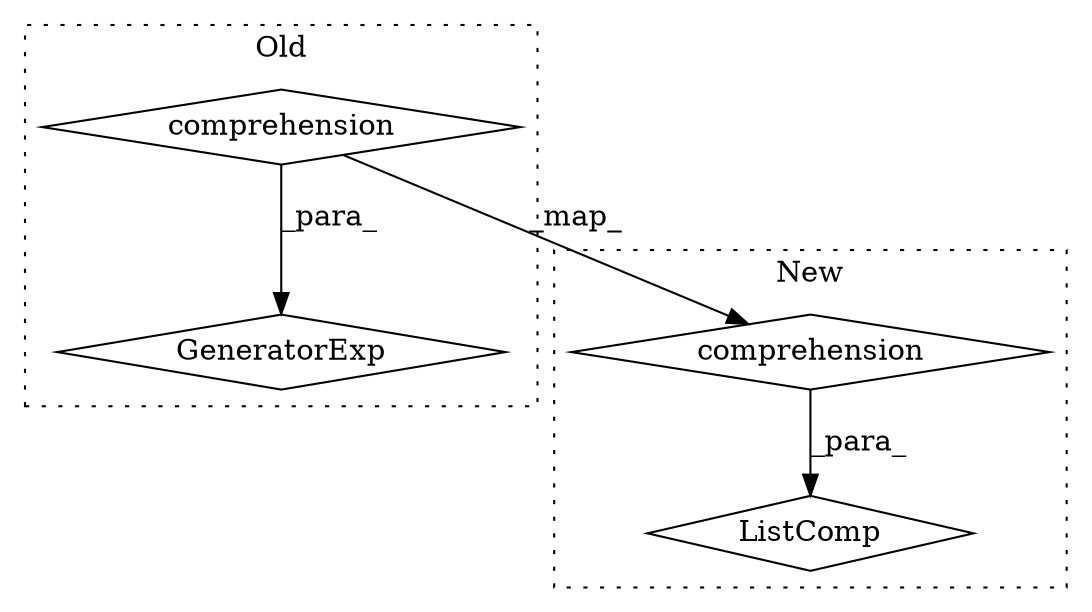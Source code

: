 digraph G {
subgraph cluster0 {
1 [label="GeneratorExp" a="55" s="6702" l="26" shape="diamond"];
4 [label="comprehension" a="45" s="6708" l="3" shape="diamond"];
label = "Old";
style="dotted";
}
subgraph cluster1 {
2 [label="ListComp" a="106" s="6939" l="26" shape="diamond"];
3 [label="comprehension" a="45" s="6945" l="3" shape="diamond"];
label = "New";
style="dotted";
}
3 -> 2 [label="_para_"];
4 -> 1 [label="_para_"];
4 -> 3 [label="_map_"];
}